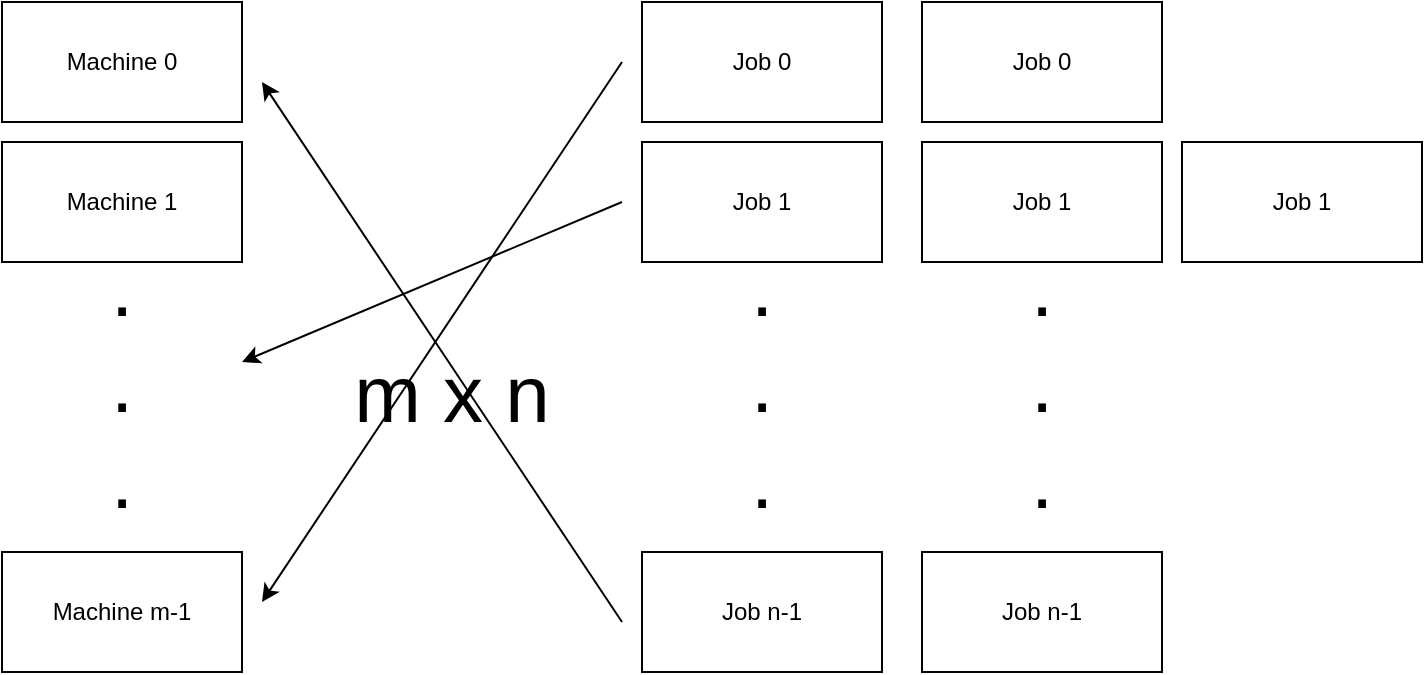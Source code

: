 <mxfile version="24.6.1" type="github">
  <diagram name="페이지-1" id="y5F_EbarfudFt1pbIAaI">
    <mxGraphModel dx="2074" dy="1121" grid="1" gridSize="10" guides="1" tooltips="1" connect="1" arrows="1" fold="1" page="1" pageScale="1" pageWidth="827" pageHeight="1169" math="0" shadow="0">
      <root>
        <mxCell id="0" />
        <mxCell id="1" parent="0" />
        <mxCell id="O4iFIFkRlVeBVeCJzIus-2" value="Machine 0" style="rounded=0;whiteSpace=wrap;html=1;" parent="1" vertex="1">
          <mxGeometry x="40" y="280" width="120" height="60" as="geometry" />
        </mxCell>
        <mxCell id="O4iFIFkRlVeBVeCJzIus-6" value="Machine 1" style="rounded=0;whiteSpace=wrap;html=1;" parent="1" vertex="1">
          <mxGeometry x="40" y="350" width="120" height="60" as="geometry" />
        </mxCell>
        <mxCell id="O4iFIFkRlVeBVeCJzIus-7" value="Machine m-1" style="rounded=0;whiteSpace=wrap;html=1;" parent="1" vertex="1">
          <mxGeometry x="40" y="555" width="120" height="60" as="geometry" />
        </mxCell>
        <mxCell id="O4iFIFkRlVeBVeCJzIus-8" value="&lt;font style=&quot;font-size: 40px;&quot;&gt;.&lt;/font&gt;&lt;div style=&quot;font-size: 40px;&quot;&gt;&lt;font style=&quot;font-size: 40px;&quot;&gt;.&lt;/font&gt;&lt;/div&gt;&lt;div style=&quot;font-size: 40px;&quot;&gt;&lt;font style=&quot;font-size: 40px;&quot;&gt;.&lt;/font&gt;&lt;/div&gt;" style="text;html=1;align=center;verticalAlign=middle;whiteSpace=wrap;rounded=0;fontSize=40;" parent="1" vertex="1">
          <mxGeometry x="80" y="400" width="40" height="140" as="geometry" />
        </mxCell>
        <mxCell id="O4iFIFkRlVeBVeCJzIus-9" value="Job&lt;span style=&quot;background-color: initial;&quot;&gt;&amp;nbsp;0&lt;/span&gt;" style="rounded=0;whiteSpace=wrap;html=1;" parent="1" vertex="1">
          <mxGeometry x="360" y="280" width="120" height="60" as="geometry" />
        </mxCell>
        <mxCell id="O4iFIFkRlVeBVeCJzIus-10" value="Job 1" style="rounded=0;whiteSpace=wrap;html=1;" parent="1" vertex="1">
          <mxGeometry x="360" y="350" width="120" height="60" as="geometry" />
        </mxCell>
        <mxCell id="O4iFIFkRlVeBVeCJzIus-11" value="Job n-1" style="rounded=0;whiteSpace=wrap;html=1;" parent="1" vertex="1">
          <mxGeometry x="360" y="555" width="120" height="60" as="geometry" />
        </mxCell>
        <mxCell id="O4iFIFkRlVeBVeCJzIus-12" value="&lt;font style=&quot;font-size: 40px;&quot;&gt;.&lt;/font&gt;&lt;div style=&quot;font-size: 40px;&quot;&gt;&lt;font style=&quot;font-size: 40px;&quot;&gt;.&lt;/font&gt;&lt;/div&gt;&lt;div style=&quot;font-size: 40px;&quot;&gt;&lt;font style=&quot;font-size: 40px;&quot;&gt;.&lt;/font&gt;&lt;/div&gt;" style="text;html=1;align=center;verticalAlign=middle;whiteSpace=wrap;rounded=0;fontSize=40;" parent="1" vertex="1">
          <mxGeometry x="400" y="400" width="40" height="140" as="geometry" />
        </mxCell>
        <mxCell id="O4iFIFkRlVeBVeCJzIus-21" value="Job&lt;span style=&quot;background-color: initial;&quot;&gt;&amp;nbsp;0&lt;/span&gt;" style="rounded=0;whiteSpace=wrap;html=1;" parent="1" vertex="1">
          <mxGeometry x="500" y="280" width="120" height="60" as="geometry" />
        </mxCell>
        <mxCell id="O4iFIFkRlVeBVeCJzIus-22" value="Job 1" style="rounded=0;whiteSpace=wrap;html=1;" parent="1" vertex="1">
          <mxGeometry x="500" y="350" width="120" height="60" as="geometry" />
        </mxCell>
        <mxCell id="O4iFIFkRlVeBVeCJzIus-23" value="Job n-1" style="rounded=0;whiteSpace=wrap;html=1;" parent="1" vertex="1">
          <mxGeometry x="500" y="555" width="120" height="60" as="geometry" />
        </mxCell>
        <mxCell id="O4iFIFkRlVeBVeCJzIus-24" value="&lt;font style=&quot;font-size: 40px;&quot;&gt;.&lt;/font&gt;&lt;div style=&quot;font-size: 40px;&quot;&gt;&lt;font style=&quot;font-size: 40px;&quot;&gt;.&lt;/font&gt;&lt;/div&gt;&lt;div style=&quot;font-size: 40px;&quot;&gt;&lt;font style=&quot;font-size: 40px;&quot;&gt;.&lt;/font&gt;&lt;/div&gt;" style="text;html=1;align=center;verticalAlign=middle;whiteSpace=wrap;rounded=0;fontSize=40;" parent="1" vertex="1">
          <mxGeometry x="540" y="400" width="40" height="140" as="geometry" />
        </mxCell>
        <mxCell id="O4iFIFkRlVeBVeCJzIus-26" value="Job 1" style="rounded=0;whiteSpace=wrap;html=1;" parent="1" vertex="1">
          <mxGeometry x="630" y="350" width="120" height="60" as="geometry" />
        </mxCell>
        <mxCell id="O4iFIFkRlVeBVeCJzIus-33" value="" style="endArrow=classic;html=1;rounded=0;" parent="1" edge="1">
          <mxGeometry width="50" height="50" relative="1" as="geometry">
            <mxPoint x="350" y="590" as="sourcePoint" />
            <mxPoint x="170" y="320" as="targetPoint" />
          </mxGeometry>
        </mxCell>
        <mxCell id="O4iFIFkRlVeBVeCJzIus-34" value="" style="endArrow=classic;html=1;rounded=0;" parent="1" edge="1">
          <mxGeometry width="50" height="50" relative="1" as="geometry">
            <mxPoint x="350" y="310" as="sourcePoint" />
            <mxPoint x="170" y="580" as="targetPoint" />
          </mxGeometry>
        </mxCell>
        <mxCell id="O4iFIFkRlVeBVeCJzIus-35" value="" style="endArrow=classic;html=1;rounded=0;" parent="1" edge="1">
          <mxGeometry width="50" height="50" relative="1" as="geometry">
            <mxPoint x="350" y="380" as="sourcePoint" />
            <mxPoint x="160" y="460" as="targetPoint" />
          </mxGeometry>
        </mxCell>
        <mxCell id="O4iFIFkRlVeBVeCJzIus-36" value="&lt;span style=&quot;font-size: 40px;&quot;&gt;m x n&lt;/span&gt;" style="text;html=1;align=center;verticalAlign=middle;whiteSpace=wrap;rounded=0;" parent="1" vertex="1">
          <mxGeometry x="190" y="460" width="150" height="30" as="geometry" />
        </mxCell>
      </root>
    </mxGraphModel>
  </diagram>
</mxfile>
